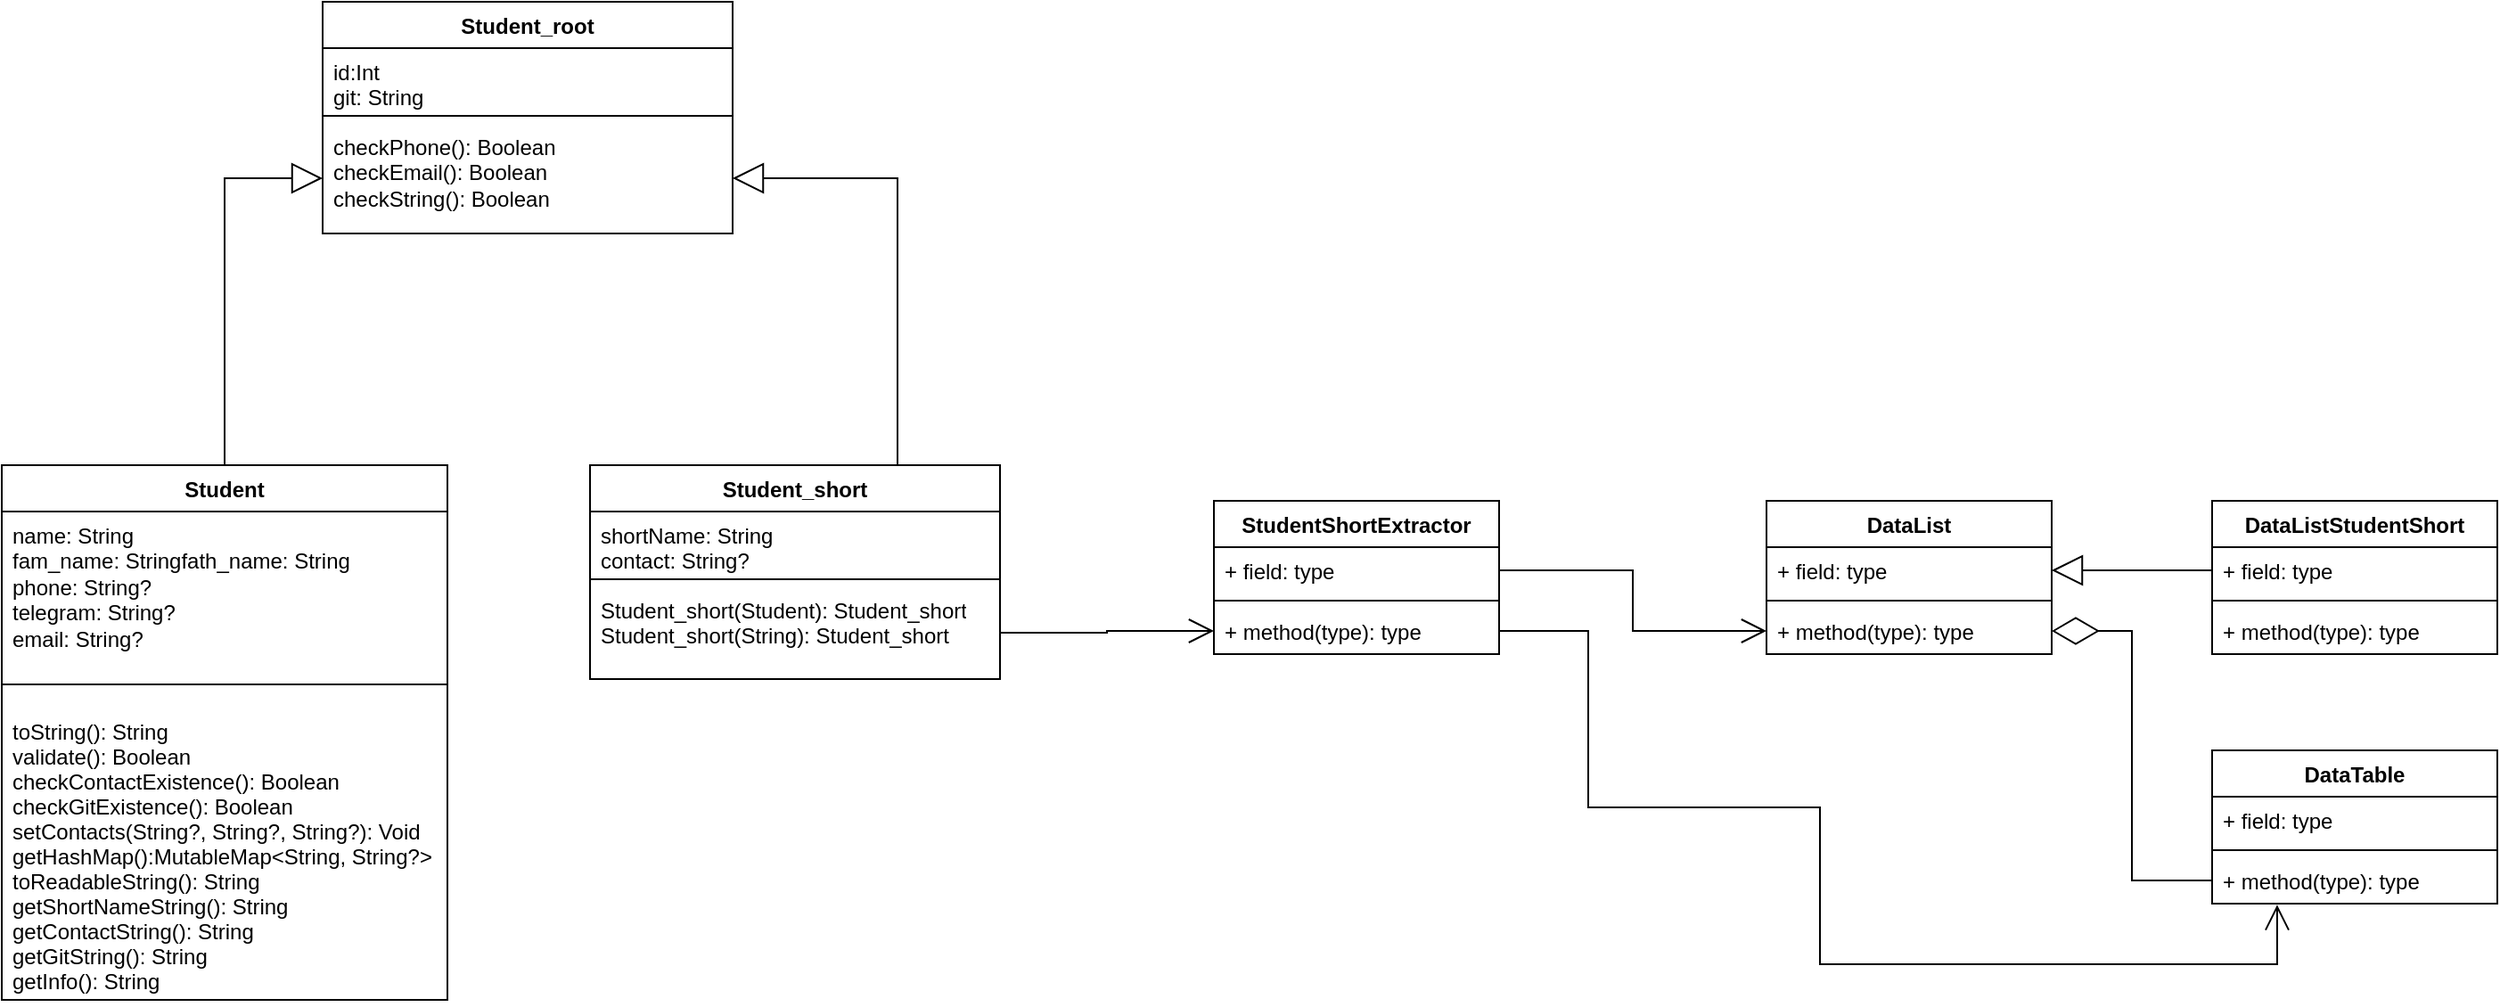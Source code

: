<mxfile version="25.0.2">
  <diagram id="C5RBs43oDa-KdzZeNtuy" name="Page-1">
    <mxGraphModel dx="1134" dy="1910" grid="1" gridSize="10" guides="1" tooltips="1" connect="1" arrows="1" fold="1" page="1" pageScale="1" pageWidth="827" pageHeight="1169" math="0" shadow="0">
      <root>
        <mxCell id="WIyWlLk6GJQsqaUBKTNV-0" />
        <mxCell id="WIyWlLk6GJQsqaUBKTNV-1" parent="WIyWlLk6GJQsqaUBKTNV-0" />
        <mxCell id="zkfFHV4jXpPFQw0GAbJ--0" value="Student" style="swimlane;fontStyle=1;align=center;verticalAlign=top;childLayout=stackLayout;horizontal=1;startSize=26;horizontalStack=0;resizeParent=1;resizeLast=0;collapsible=1;marginBottom=0;rounded=0;shadow=0;strokeWidth=1;" parent="WIyWlLk6GJQsqaUBKTNV-1" vertex="1">
          <mxGeometry x="300" y="120" width="250" height="300" as="geometry">
            <mxRectangle x="230" y="140" width="160" height="26" as="alternateBounds" />
          </mxGeometry>
        </mxCell>
        <mxCell id="zkfFHV4jXpPFQw0GAbJ--3" value="&lt;div&gt;&lt;span style=&quot;background-color: initial;&quot;&gt;name: String&lt;/span&gt;&lt;br&gt;&lt;/div&gt;fam_name: Stringfath_name: String&lt;br&gt;phone: String?&lt;br&gt;telegram: String?&lt;br&gt;email: String?" style="text;align=left;verticalAlign=top;spacingLeft=4;spacingRight=4;overflow=hidden;rotatable=0;points=[[0,0.5],[1,0.5]];portConstraint=eastwest;rounded=0;shadow=0;html=1;" parent="zkfFHV4jXpPFQw0GAbJ--0" vertex="1">
          <mxGeometry y="26" width="250" height="84" as="geometry" />
        </mxCell>
        <mxCell id="zkfFHV4jXpPFQw0GAbJ--4" value="" style="line;html=1;strokeWidth=1;align=left;verticalAlign=middle;spacingTop=-1;spacingLeft=3;spacingRight=3;rotatable=0;labelPosition=right;points=[];portConstraint=eastwest;" parent="zkfFHV4jXpPFQw0GAbJ--0" vertex="1">
          <mxGeometry y="110" width="250" height="26" as="geometry" />
        </mxCell>
        <mxCell id="zkfFHV4jXpPFQw0GAbJ--5" value="toString(): String&#xa;validate(): Boolean&#xa;checkContactExistence(): Boolean&#xa;checkGitExistence(): Boolean&#xa;setContacts(String?, String?, String?): Void&#xa;getHashMap():MutableMap&lt;String, String?&gt;&#xa;toReadableString(): String&#xa;getShortNameString(): String&#xa;getContactString(): String&#xa;getGitString(): String&#xa;getInfo(): String&#xa;&#xa;" style="text;align=left;verticalAlign=top;spacingLeft=4;spacingRight=4;overflow=hidden;rotatable=0;points=[[0,0.5],[1,0.5]];portConstraint=eastwest;" parent="zkfFHV4jXpPFQw0GAbJ--0" vertex="1">
          <mxGeometry y="136" width="250" height="164" as="geometry" />
        </mxCell>
        <mxCell id="C5ZZN1iI5JI8VcaqUViz-1" value="Student_short" style="swimlane;fontStyle=1;align=center;verticalAlign=top;childLayout=stackLayout;horizontal=1;startSize=26;horizontalStack=0;resizeParent=1;resizeParentMax=0;resizeLast=0;collapsible=1;marginBottom=0;whiteSpace=wrap;html=1;" parent="WIyWlLk6GJQsqaUBKTNV-1" vertex="1">
          <mxGeometry x="630" y="120" width="230" height="120" as="geometry" />
        </mxCell>
        <mxCell id="C5ZZN1iI5JI8VcaqUViz-2" value="&lt;div&gt;&lt;span style=&quot;background-color: initial;&quot;&gt;shortName: String&lt;/span&gt;&lt;br&gt;&lt;/div&gt;&lt;div&gt;contact: String?&lt;/div&gt;" style="text;strokeColor=none;fillColor=none;align=left;verticalAlign=top;spacingLeft=4;spacingRight=4;overflow=hidden;rotatable=0;points=[[0,0.5],[1,0.5]];portConstraint=eastwest;whiteSpace=wrap;html=1;" parent="C5ZZN1iI5JI8VcaqUViz-1" vertex="1">
          <mxGeometry y="26" width="230" height="34" as="geometry" />
        </mxCell>
        <mxCell id="C5ZZN1iI5JI8VcaqUViz-3" value="" style="line;strokeWidth=1;fillColor=none;align=left;verticalAlign=middle;spacingTop=-1;spacingLeft=3;spacingRight=3;rotatable=0;labelPosition=right;points=[];portConstraint=eastwest;strokeColor=inherit;" parent="C5ZZN1iI5JI8VcaqUViz-1" vertex="1">
          <mxGeometry y="60" width="230" height="8" as="geometry" />
        </mxCell>
        <mxCell id="C5ZZN1iI5JI8VcaqUViz-4" value="&lt;div&gt;&lt;span style=&quot;text-wrap: nowrap;&quot;&gt;Student_short(Student): Student_short&lt;/span&gt;&lt;/div&gt;&lt;div&gt;&lt;span style=&quot;text-wrap: nowrap;&quot;&gt;Student_short(String): Student_short&lt;/span&gt;&lt;/div&gt;" style="text;strokeColor=none;fillColor=none;align=left;verticalAlign=top;spacingLeft=4;spacingRight=4;overflow=hidden;rotatable=0;points=[[0,0.5],[1,0.5]];portConstraint=eastwest;whiteSpace=wrap;html=1;" parent="C5ZZN1iI5JI8VcaqUViz-1" vertex="1">
          <mxGeometry y="68" width="230" height="52" as="geometry" />
        </mxCell>
        <mxCell id="C5ZZN1iI5JI8VcaqUViz-9" value="Student_root" style="swimlane;fontStyle=1;align=center;verticalAlign=top;childLayout=stackLayout;horizontal=1;startSize=26;horizontalStack=0;resizeParent=1;resizeParentMax=0;resizeLast=0;collapsible=1;marginBottom=0;whiteSpace=wrap;html=1;" parent="WIyWlLk6GJQsqaUBKTNV-1" vertex="1">
          <mxGeometry x="480" y="-140" width="230" height="130" as="geometry" />
        </mxCell>
        <mxCell id="C5ZZN1iI5JI8VcaqUViz-10" value="&lt;div&gt;id:Int&amp;nbsp;&lt;/div&gt;&lt;div&gt;git: String&lt;/div&gt;" style="text;strokeColor=none;fillColor=none;align=left;verticalAlign=top;spacingLeft=4;spacingRight=4;overflow=hidden;rotatable=0;points=[[0,0.5],[1,0.5]];portConstraint=eastwest;whiteSpace=wrap;html=1;" parent="C5ZZN1iI5JI8VcaqUViz-9" vertex="1">
          <mxGeometry y="26" width="230" height="34" as="geometry" />
        </mxCell>
        <mxCell id="C5ZZN1iI5JI8VcaqUViz-11" value="" style="line;strokeWidth=1;fillColor=none;align=left;verticalAlign=middle;spacingTop=-1;spacingLeft=3;spacingRight=3;rotatable=0;labelPosition=right;points=[];portConstraint=eastwest;strokeColor=inherit;" parent="C5ZZN1iI5JI8VcaqUViz-9" vertex="1">
          <mxGeometry y="60" width="230" height="8" as="geometry" />
        </mxCell>
        <mxCell id="C5ZZN1iI5JI8VcaqUViz-12" value="&lt;span style=&quot;text-wrap: nowrap;&quot;&gt;checkPhone(): Boolean&lt;/span&gt;&lt;br style=&quot;padding: 0px; margin: 0px; text-wrap: nowrap;&quot;&gt;&lt;span style=&quot;text-wrap: nowrap;&quot;&gt;checkEmail(): Boolean&lt;/span&gt;&lt;br style=&quot;padding: 0px; margin: 0px; text-wrap: nowrap;&quot;&gt;&lt;span style=&quot;text-wrap: nowrap;&quot;&gt;checkString(): Boolean&lt;/span&gt;" style="text;strokeColor=none;fillColor=none;align=left;verticalAlign=top;spacingLeft=4;spacingRight=4;overflow=hidden;rotatable=0;points=[[0,0.5],[1,0.5]];portConstraint=eastwest;whiteSpace=wrap;html=1;" parent="C5ZZN1iI5JI8VcaqUViz-9" vertex="1">
          <mxGeometry y="68" width="230" height="62" as="geometry" />
        </mxCell>
        <mxCell id="C5ZZN1iI5JI8VcaqUViz-14" style="edgeStyle=orthogonalEdgeStyle;rounded=0;orthogonalLoop=1;jettySize=auto;html=1;endArrow=block;endFill=0;endSize=15;exitX=0.5;exitY=0;exitDx=0;exitDy=0;entryX=0;entryY=0.5;entryDx=0;entryDy=0;" parent="WIyWlLk6GJQsqaUBKTNV-1" source="zkfFHV4jXpPFQw0GAbJ--0" target="C5ZZN1iI5JI8VcaqUViz-12" edge="1">
          <mxGeometry relative="1" as="geometry">
            <mxPoint x="360" as="targetPoint" />
          </mxGeometry>
        </mxCell>
        <mxCell id="C5ZZN1iI5JI8VcaqUViz-15" style="edgeStyle=orthogonalEdgeStyle;rounded=0;orthogonalLoop=1;jettySize=auto;html=1;endArrow=block;endFill=0;endSize=15;exitX=0.75;exitY=0;exitDx=0;exitDy=0;entryX=1;entryY=0.5;entryDx=0;entryDy=0;" parent="WIyWlLk6GJQsqaUBKTNV-1" source="C5ZZN1iI5JI8VcaqUViz-1" target="C5ZZN1iI5JI8VcaqUViz-12" edge="1">
          <mxGeometry relative="1" as="geometry">
            <mxPoint x="910" y="50" as="targetPoint" />
          </mxGeometry>
        </mxCell>
        <mxCell id="KrhgIjBaAqz-MgIfs9EY-0" value="DataList" style="swimlane;fontStyle=1;align=center;verticalAlign=top;childLayout=stackLayout;horizontal=1;startSize=26;horizontalStack=0;resizeParent=1;resizeParentMax=0;resizeLast=0;collapsible=1;marginBottom=0;whiteSpace=wrap;html=1;" vertex="1" parent="WIyWlLk6GJQsqaUBKTNV-1">
          <mxGeometry x="1290" y="140" width="160" height="86" as="geometry" />
        </mxCell>
        <mxCell id="KrhgIjBaAqz-MgIfs9EY-1" value="+ field: type" style="text;strokeColor=none;fillColor=none;align=left;verticalAlign=top;spacingLeft=4;spacingRight=4;overflow=hidden;rotatable=0;points=[[0,0.5],[1,0.5]];portConstraint=eastwest;whiteSpace=wrap;html=1;" vertex="1" parent="KrhgIjBaAqz-MgIfs9EY-0">
          <mxGeometry y="26" width="160" height="26" as="geometry" />
        </mxCell>
        <mxCell id="KrhgIjBaAqz-MgIfs9EY-2" value="" style="line;strokeWidth=1;fillColor=none;align=left;verticalAlign=middle;spacingTop=-1;spacingLeft=3;spacingRight=3;rotatable=0;labelPosition=right;points=[];portConstraint=eastwest;strokeColor=inherit;" vertex="1" parent="KrhgIjBaAqz-MgIfs9EY-0">
          <mxGeometry y="52" width="160" height="8" as="geometry" />
        </mxCell>
        <mxCell id="KrhgIjBaAqz-MgIfs9EY-3" value="+ method(type): type" style="text;strokeColor=none;fillColor=none;align=left;verticalAlign=top;spacingLeft=4;spacingRight=4;overflow=hidden;rotatable=0;points=[[0,0.5],[1,0.5]];portConstraint=eastwest;whiteSpace=wrap;html=1;" vertex="1" parent="KrhgIjBaAqz-MgIfs9EY-0">
          <mxGeometry y="60" width="160" height="26" as="geometry" />
        </mxCell>
        <mxCell id="KrhgIjBaAqz-MgIfs9EY-4" value="DataTable" style="swimlane;fontStyle=1;align=center;verticalAlign=top;childLayout=stackLayout;horizontal=1;startSize=26;horizontalStack=0;resizeParent=1;resizeParentMax=0;resizeLast=0;collapsible=1;marginBottom=0;whiteSpace=wrap;html=1;" vertex="1" parent="WIyWlLk6GJQsqaUBKTNV-1">
          <mxGeometry x="1540" y="280" width="160" height="86" as="geometry" />
        </mxCell>
        <mxCell id="KrhgIjBaAqz-MgIfs9EY-5" value="+ field: type" style="text;strokeColor=none;fillColor=none;align=left;verticalAlign=top;spacingLeft=4;spacingRight=4;overflow=hidden;rotatable=0;points=[[0,0.5],[1,0.5]];portConstraint=eastwest;whiteSpace=wrap;html=1;" vertex="1" parent="KrhgIjBaAqz-MgIfs9EY-4">
          <mxGeometry y="26" width="160" height="26" as="geometry" />
        </mxCell>
        <mxCell id="KrhgIjBaAqz-MgIfs9EY-6" value="" style="line;strokeWidth=1;fillColor=none;align=left;verticalAlign=middle;spacingTop=-1;spacingLeft=3;spacingRight=3;rotatable=0;labelPosition=right;points=[];portConstraint=eastwest;strokeColor=inherit;" vertex="1" parent="KrhgIjBaAqz-MgIfs9EY-4">
          <mxGeometry y="52" width="160" height="8" as="geometry" />
        </mxCell>
        <mxCell id="KrhgIjBaAqz-MgIfs9EY-7" value="+ method(type): type" style="text;strokeColor=none;fillColor=none;align=left;verticalAlign=top;spacingLeft=4;spacingRight=4;overflow=hidden;rotatable=0;points=[[0,0.5],[1,0.5]];portConstraint=eastwest;whiteSpace=wrap;html=1;" vertex="1" parent="KrhgIjBaAqz-MgIfs9EY-4">
          <mxGeometry y="60" width="160" height="26" as="geometry" />
        </mxCell>
        <mxCell id="KrhgIjBaAqz-MgIfs9EY-8" value="DataListStudentShort" style="swimlane;fontStyle=1;align=center;verticalAlign=top;childLayout=stackLayout;horizontal=1;startSize=26;horizontalStack=0;resizeParent=1;resizeParentMax=0;resizeLast=0;collapsible=1;marginBottom=0;whiteSpace=wrap;html=1;" vertex="1" parent="WIyWlLk6GJQsqaUBKTNV-1">
          <mxGeometry x="1540" y="140" width="160" height="86" as="geometry" />
        </mxCell>
        <mxCell id="KrhgIjBaAqz-MgIfs9EY-9" value="+ field: type" style="text;strokeColor=none;fillColor=none;align=left;verticalAlign=top;spacingLeft=4;spacingRight=4;overflow=hidden;rotatable=0;points=[[0,0.5],[1,0.5]];portConstraint=eastwest;whiteSpace=wrap;html=1;" vertex="1" parent="KrhgIjBaAqz-MgIfs9EY-8">
          <mxGeometry y="26" width="160" height="26" as="geometry" />
        </mxCell>
        <mxCell id="KrhgIjBaAqz-MgIfs9EY-10" value="" style="line;strokeWidth=1;fillColor=none;align=left;verticalAlign=middle;spacingTop=-1;spacingLeft=3;spacingRight=3;rotatable=0;labelPosition=right;points=[];portConstraint=eastwest;strokeColor=inherit;" vertex="1" parent="KrhgIjBaAqz-MgIfs9EY-8">
          <mxGeometry y="52" width="160" height="8" as="geometry" />
        </mxCell>
        <mxCell id="KrhgIjBaAqz-MgIfs9EY-11" value="+ method(type): type" style="text;strokeColor=none;fillColor=none;align=left;verticalAlign=top;spacingLeft=4;spacingRight=4;overflow=hidden;rotatable=0;points=[[0,0.5],[1,0.5]];portConstraint=eastwest;whiteSpace=wrap;html=1;" vertex="1" parent="KrhgIjBaAqz-MgIfs9EY-8">
          <mxGeometry y="60" width="160" height="26" as="geometry" />
        </mxCell>
        <mxCell id="KrhgIjBaAqz-MgIfs9EY-14" style="edgeStyle=orthogonalEdgeStyle;rounded=0;orthogonalLoop=1;jettySize=auto;html=1;endArrow=block;endFill=0;endSize=15;exitX=0;exitY=0.5;exitDx=0;exitDy=0;entryX=1;entryY=0.5;entryDx=0;entryDy=0;" edge="1" parent="WIyWlLk6GJQsqaUBKTNV-1" source="KrhgIjBaAqz-MgIfs9EY-9" target="KrhgIjBaAqz-MgIfs9EY-1">
          <mxGeometry relative="1" as="geometry">
            <mxPoint x="973" y="-30" as="sourcePoint" />
            <mxPoint x="1210" y="90" as="targetPoint" />
          </mxGeometry>
        </mxCell>
        <mxCell id="KrhgIjBaAqz-MgIfs9EY-18" value="" style="endArrow=diamondThin;endFill=0;endSize=24;html=1;rounded=0;entryX=1;entryY=0.5;entryDx=0;entryDy=0;exitX=0;exitY=0.5;exitDx=0;exitDy=0;edgeStyle=orthogonalEdgeStyle;" edge="1" parent="WIyWlLk6GJQsqaUBKTNV-1" source="KrhgIjBaAqz-MgIfs9EY-7" target="KrhgIjBaAqz-MgIfs9EY-3">
          <mxGeometry width="160" relative="1" as="geometry">
            <mxPoint x="1170" y="330" as="sourcePoint" />
            <mxPoint x="1190" y="440" as="targetPoint" />
          </mxGeometry>
        </mxCell>
        <mxCell id="KrhgIjBaAqz-MgIfs9EY-20" value="StudentShortExtractor" style="swimlane;fontStyle=1;align=center;verticalAlign=top;childLayout=stackLayout;horizontal=1;startSize=26;horizontalStack=0;resizeParent=1;resizeParentMax=0;resizeLast=0;collapsible=1;marginBottom=0;whiteSpace=wrap;html=1;" vertex="1" parent="WIyWlLk6GJQsqaUBKTNV-1">
          <mxGeometry x="980" y="140" width="160" height="86" as="geometry" />
        </mxCell>
        <mxCell id="KrhgIjBaAqz-MgIfs9EY-21" value="+ field: type" style="text;strokeColor=none;fillColor=none;align=left;verticalAlign=top;spacingLeft=4;spacingRight=4;overflow=hidden;rotatable=0;points=[[0,0.5],[1,0.5]];portConstraint=eastwest;whiteSpace=wrap;html=1;" vertex="1" parent="KrhgIjBaAqz-MgIfs9EY-20">
          <mxGeometry y="26" width="160" height="26" as="geometry" />
        </mxCell>
        <mxCell id="KrhgIjBaAqz-MgIfs9EY-22" value="" style="line;strokeWidth=1;fillColor=none;align=left;verticalAlign=middle;spacingTop=-1;spacingLeft=3;spacingRight=3;rotatable=0;labelPosition=right;points=[];portConstraint=eastwest;strokeColor=inherit;" vertex="1" parent="KrhgIjBaAqz-MgIfs9EY-20">
          <mxGeometry y="52" width="160" height="8" as="geometry" />
        </mxCell>
        <mxCell id="KrhgIjBaAqz-MgIfs9EY-23" value="+ method(type): type" style="text;strokeColor=none;fillColor=none;align=left;verticalAlign=top;spacingLeft=4;spacingRight=4;overflow=hidden;rotatable=0;points=[[0,0.5],[1,0.5]];portConstraint=eastwest;whiteSpace=wrap;html=1;" vertex="1" parent="KrhgIjBaAqz-MgIfs9EY-20">
          <mxGeometry y="60" width="160" height="26" as="geometry" />
        </mxCell>
        <mxCell id="KrhgIjBaAqz-MgIfs9EY-27" value="" style="endArrow=open;endFill=1;endSize=12;html=1;rounded=0;entryX=0;entryY=0.5;entryDx=0;entryDy=0;exitX=1;exitY=0.5;exitDx=0;exitDy=0;edgeStyle=orthogonalEdgeStyle;" edge="1" parent="WIyWlLk6GJQsqaUBKTNV-1" source="KrhgIjBaAqz-MgIfs9EY-21" target="KrhgIjBaAqz-MgIfs9EY-3">
          <mxGeometry width="160" relative="1" as="geometry">
            <mxPoint x="1080" y="370" as="sourcePoint" />
            <mxPoint x="1240" y="370" as="targetPoint" />
          </mxGeometry>
        </mxCell>
        <mxCell id="KrhgIjBaAqz-MgIfs9EY-29" value="" style="endArrow=open;endFill=1;endSize=12;html=1;rounded=0;exitX=1;exitY=0.5;exitDx=0;exitDy=0;entryX=0.228;entryY=1.026;entryDx=0;entryDy=0;entryPerimeter=0;edgeStyle=orthogonalEdgeStyle;" edge="1" parent="WIyWlLk6GJQsqaUBKTNV-1" source="KrhgIjBaAqz-MgIfs9EY-23" target="KrhgIjBaAqz-MgIfs9EY-7">
          <mxGeometry width="160" relative="1" as="geometry">
            <mxPoint x="1140" y="244.73" as="sourcePoint" />
            <mxPoint x="1572.64" y="401.266" as="targetPoint" />
            <Array as="points">
              <mxPoint x="1190" y="213" />
              <mxPoint x="1190" y="312" />
              <mxPoint x="1320" y="312" />
              <mxPoint x="1320" y="400" />
              <mxPoint x="1577" y="400" />
            </Array>
          </mxGeometry>
        </mxCell>
        <mxCell id="KrhgIjBaAqz-MgIfs9EY-30" value="" style="endArrow=open;endFill=1;endSize=12;html=1;rounded=0;exitX=1;exitY=0.5;exitDx=0;exitDy=0;entryX=0;entryY=0.5;entryDx=0;entryDy=0;edgeStyle=orthogonalEdgeStyle;" edge="1" parent="WIyWlLk6GJQsqaUBKTNV-1" source="C5ZZN1iI5JI8VcaqUViz-4" target="KrhgIjBaAqz-MgIfs9EY-23">
          <mxGeometry width="160" relative="1" as="geometry">
            <mxPoint x="900" y="270" as="sourcePoint" />
            <mxPoint x="1060" y="270" as="targetPoint" />
          </mxGeometry>
        </mxCell>
      </root>
    </mxGraphModel>
  </diagram>
</mxfile>

